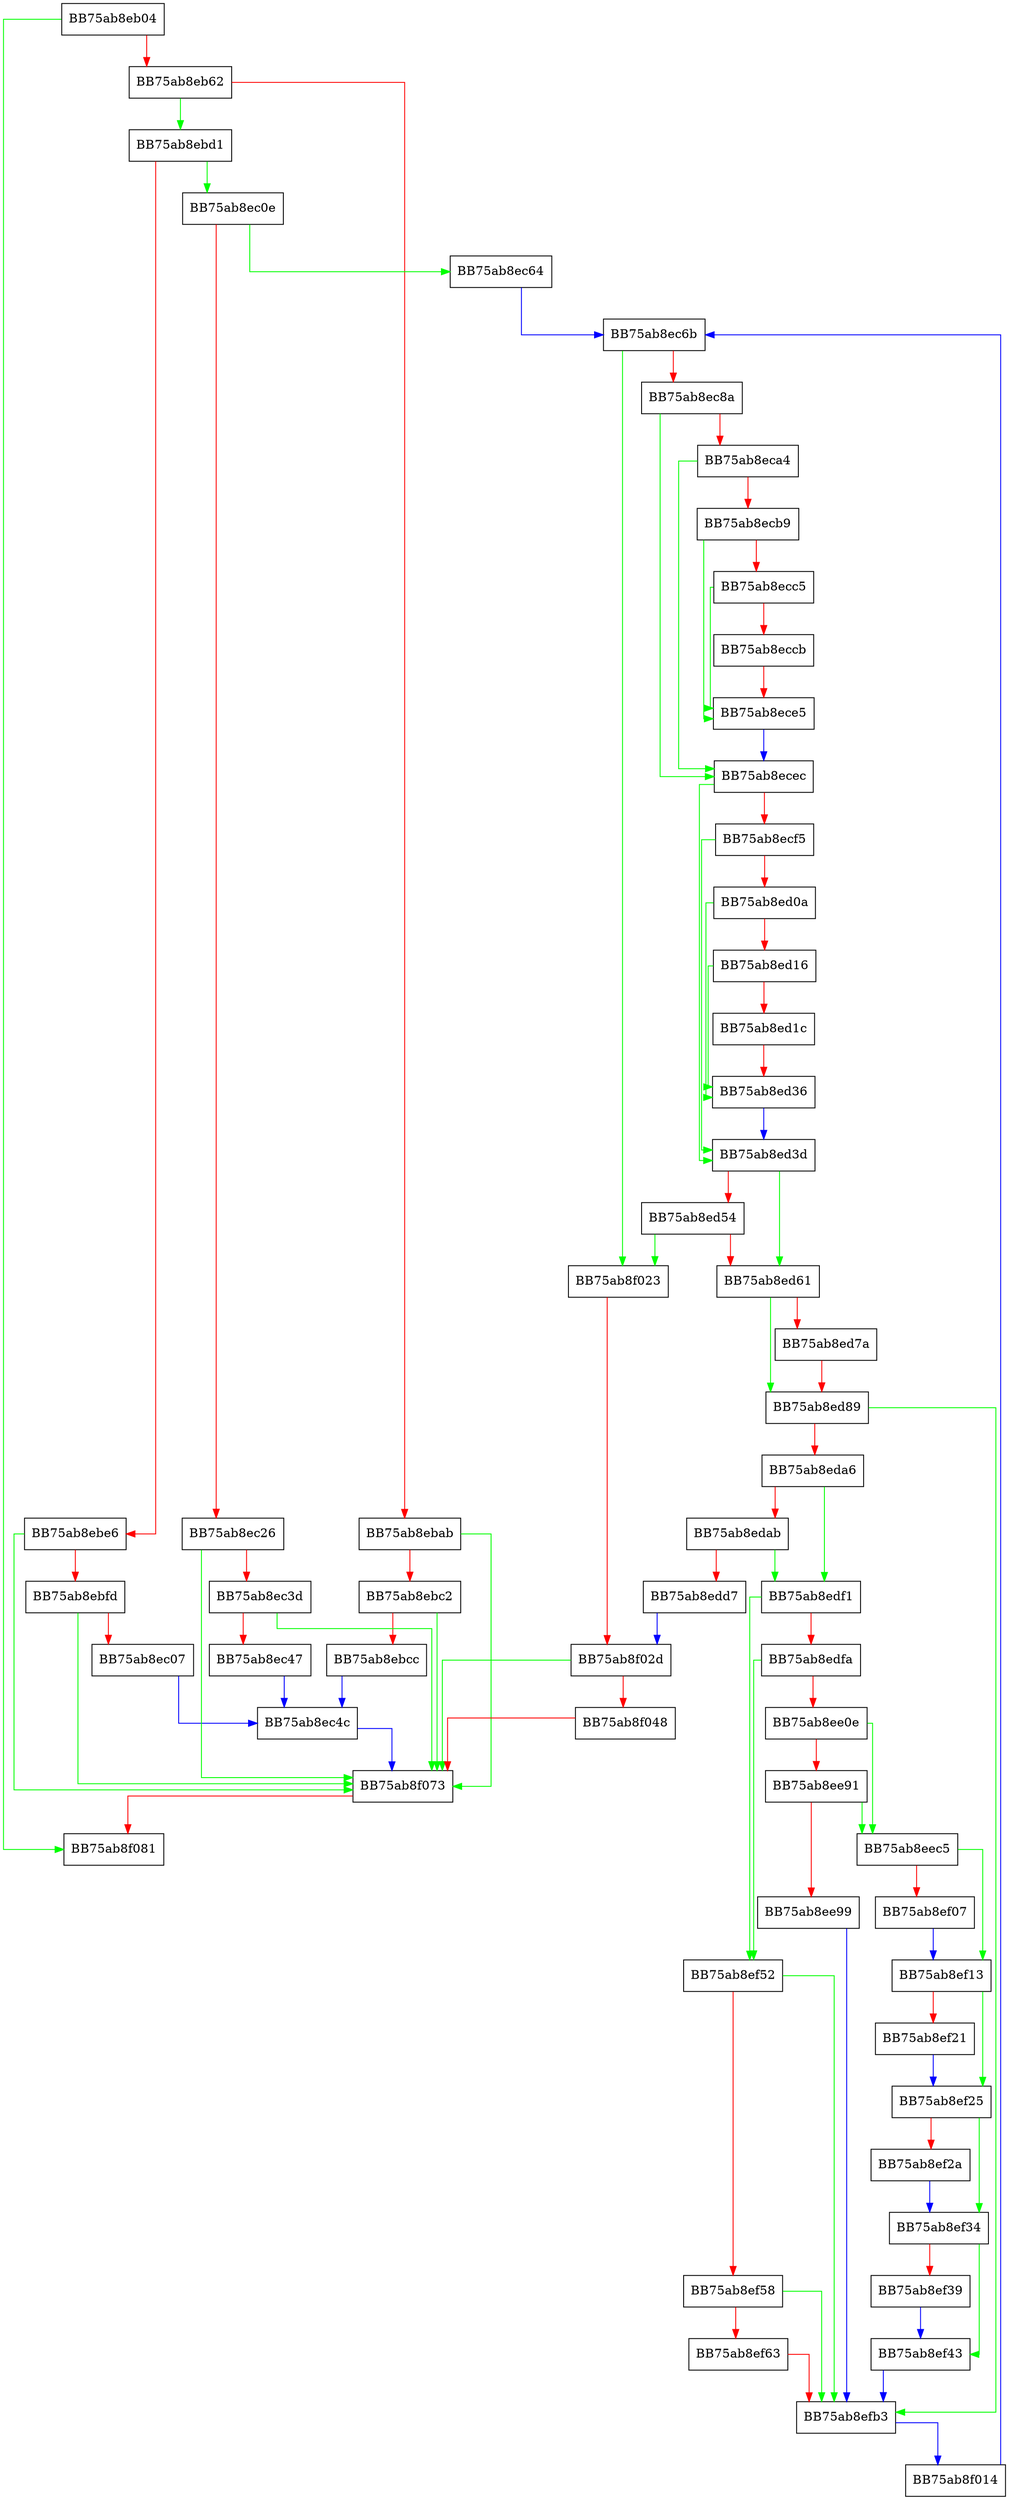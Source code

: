 digraph ProcessingThread {
  node [shape="box"];
  graph [splines=ortho];
  BB75ab8eb04 -> BB75ab8f081 [color="green"];
  BB75ab8eb04 -> BB75ab8eb62 [color="red"];
  BB75ab8eb62 -> BB75ab8ebd1 [color="green"];
  BB75ab8eb62 -> BB75ab8ebab [color="red"];
  BB75ab8ebab -> BB75ab8f073 [color="green"];
  BB75ab8ebab -> BB75ab8ebc2 [color="red"];
  BB75ab8ebc2 -> BB75ab8f073 [color="green"];
  BB75ab8ebc2 -> BB75ab8ebcc [color="red"];
  BB75ab8ebcc -> BB75ab8ec4c [color="blue"];
  BB75ab8ebd1 -> BB75ab8ec0e [color="green"];
  BB75ab8ebd1 -> BB75ab8ebe6 [color="red"];
  BB75ab8ebe6 -> BB75ab8f073 [color="green"];
  BB75ab8ebe6 -> BB75ab8ebfd [color="red"];
  BB75ab8ebfd -> BB75ab8f073 [color="green"];
  BB75ab8ebfd -> BB75ab8ec07 [color="red"];
  BB75ab8ec07 -> BB75ab8ec4c [color="blue"];
  BB75ab8ec0e -> BB75ab8ec64 [color="green"];
  BB75ab8ec0e -> BB75ab8ec26 [color="red"];
  BB75ab8ec26 -> BB75ab8f073 [color="green"];
  BB75ab8ec26 -> BB75ab8ec3d [color="red"];
  BB75ab8ec3d -> BB75ab8f073 [color="green"];
  BB75ab8ec3d -> BB75ab8ec47 [color="red"];
  BB75ab8ec47 -> BB75ab8ec4c [color="blue"];
  BB75ab8ec4c -> BB75ab8f073 [color="blue"];
  BB75ab8ec64 -> BB75ab8ec6b [color="blue"];
  BB75ab8ec6b -> BB75ab8f023 [color="green"];
  BB75ab8ec6b -> BB75ab8ec8a [color="red"];
  BB75ab8ec8a -> BB75ab8ecec [color="green"];
  BB75ab8ec8a -> BB75ab8eca4 [color="red"];
  BB75ab8eca4 -> BB75ab8ecec [color="green"];
  BB75ab8eca4 -> BB75ab8ecb9 [color="red"];
  BB75ab8ecb9 -> BB75ab8ece5 [color="green"];
  BB75ab8ecb9 -> BB75ab8ecc5 [color="red"];
  BB75ab8ecc5 -> BB75ab8ece5 [color="green"];
  BB75ab8ecc5 -> BB75ab8eccb [color="red"];
  BB75ab8eccb -> BB75ab8ece5 [color="red"];
  BB75ab8ece5 -> BB75ab8ecec [color="blue"];
  BB75ab8ecec -> BB75ab8ed3d [color="green"];
  BB75ab8ecec -> BB75ab8ecf5 [color="red"];
  BB75ab8ecf5 -> BB75ab8ed3d [color="green"];
  BB75ab8ecf5 -> BB75ab8ed0a [color="red"];
  BB75ab8ed0a -> BB75ab8ed36 [color="green"];
  BB75ab8ed0a -> BB75ab8ed16 [color="red"];
  BB75ab8ed16 -> BB75ab8ed36 [color="green"];
  BB75ab8ed16 -> BB75ab8ed1c [color="red"];
  BB75ab8ed1c -> BB75ab8ed36 [color="red"];
  BB75ab8ed36 -> BB75ab8ed3d [color="blue"];
  BB75ab8ed3d -> BB75ab8ed61 [color="green"];
  BB75ab8ed3d -> BB75ab8ed54 [color="red"];
  BB75ab8ed54 -> BB75ab8f023 [color="green"];
  BB75ab8ed54 -> BB75ab8ed61 [color="red"];
  BB75ab8ed61 -> BB75ab8ed89 [color="green"];
  BB75ab8ed61 -> BB75ab8ed7a [color="red"];
  BB75ab8ed7a -> BB75ab8ed89 [color="red"];
  BB75ab8ed89 -> BB75ab8efb3 [color="green"];
  BB75ab8ed89 -> BB75ab8eda6 [color="red"];
  BB75ab8eda6 -> BB75ab8edf1 [color="green"];
  BB75ab8eda6 -> BB75ab8edab [color="red"];
  BB75ab8edab -> BB75ab8edf1 [color="green"];
  BB75ab8edab -> BB75ab8edd7 [color="red"];
  BB75ab8edd7 -> BB75ab8f02d [color="blue"];
  BB75ab8edf1 -> BB75ab8ef52 [color="green"];
  BB75ab8edf1 -> BB75ab8edfa [color="red"];
  BB75ab8edfa -> BB75ab8ef52 [color="green"];
  BB75ab8edfa -> BB75ab8ee0e [color="red"];
  BB75ab8ee0e -> BB75ab8eec5 [color="green"];
  BB75ab8ee0e -> BB75ab8ee91 [color="red"];
  BB75ab8ee91 -> BB75ab8eec5 [color="green"];
  BB75ab8ee91 -> BB75ab8ee99 [color="red"];
  BB75ab8ee99 -> BB75ab8efb3 [color="blue"];
  BB75ab8eec5 -> BB75ab8ef13 [color="green"];
  BB75ab8eec5 -> BB75ab8ef07 [color="red"];
  BB75ab8ef07 -> BB75ab8ef13 [color="blue"];
  BB75ab8ef13 -> BB75ab8ef25 [color="green"];
  BB75ab8ef13 -> BB75ab8ef21 [color="red"];
  BB75ab8ef21 -> BB75ab8ef25 [color="blue"];
  BB75ab8ef25 -> BB75ab8ef34 [color="green"];
  BB75ab8ef25 -> BB75ab8ef2a [color="red"];
  BB75ab8ef2a -> BB75ab8ef34 [color="blue"];
  BB75ab8ef34 -> BB75ab8ef43 [color="green"];
  BB75ab8ef34 -> BB75ab8ef39 [color="red"];
  BB75ab8ef39 -> BB75ab8ef43 [color="blue"];
  BB75ab8ef43 -> BB75ab8efb3 [color="blue"];
  BB75ab8ef52 -> BB75ab8efb3 [color="green"];
  BB75ab8ef52 -> BB75ab8ef58 [color="red"];
  BB75ab8ef58 -> BB75ab8efb3 [color="green"];
  BB75ab8ef58 -> BB75ab8ef63 [color="red"];
  BB75ab8ef63 -> BB75ab8efb3 [color="red"];
  BB75ab8efb3 -> BB75ab8f014 [color="blue"];
  BB75ab8f014 -> BB75ab8ec6b [color="blue"];
  BB75ab8f023 -> BB75ab8f02d [color="red"];
  BB75ab8f02d -> BB75ab8f073 [color="green"];
  BB75ab8f02d -> BB75ab8f048 [color="red"];
  BB75ab8f048 -> BB75ab8f073 [color="red"];
  BB75ab8f073 -> BB75ab8f081 [color="red"];
}